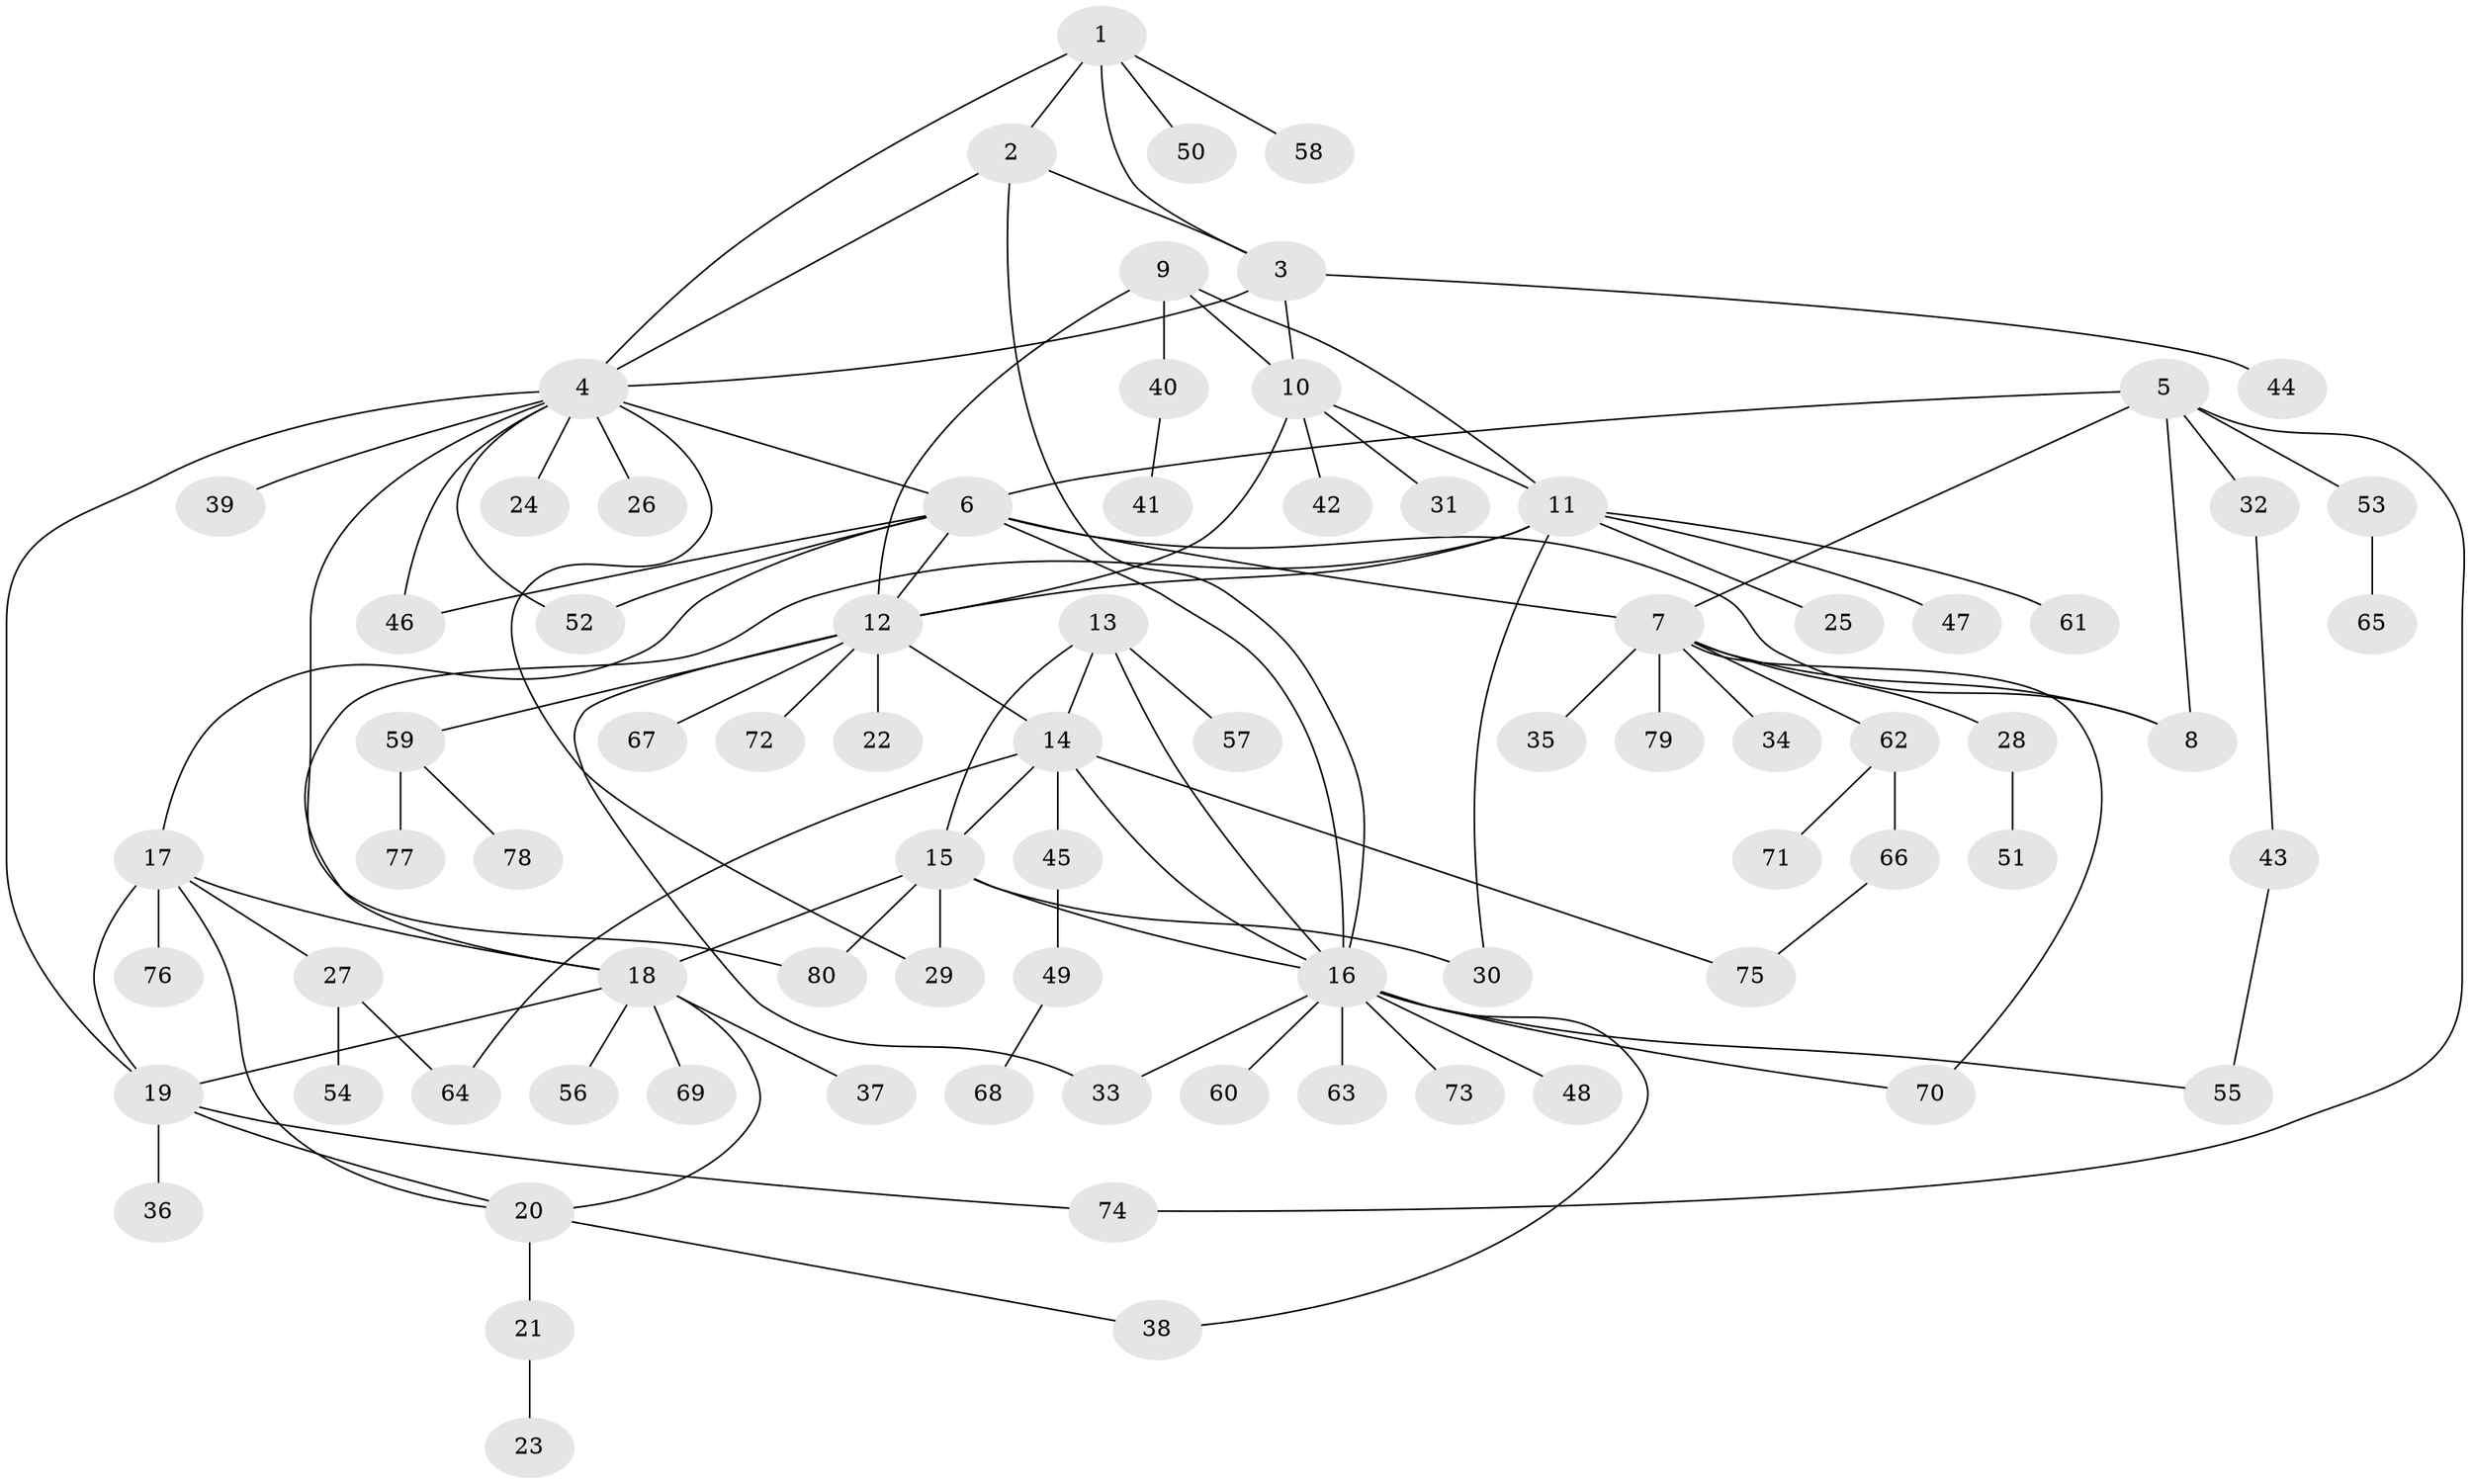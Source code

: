 // coarse degree distribution, {5: 0.08333333333333333, 3: 0.041666666666666664, 10: 0.041666666666666664, 6: 0.08333333333333333, 12: 0.041666666666666664, 7: 0.041666666666666664, 2: 0.08333333333333333, 1: 0.5833333333333334}
// Generated by graph-tools (version 1.1) at 2025/19/03/04/25 18:19:37]
// undirected, 80 vertices, 112 edges
graph export_dot {
graph [start="1"]
  node [color=gray90,style=filled];
  1;
  2;
  3;
  4;
  5;
  6;
  7;
  8;
  9;
  10;
  11;
  12;
  13;
  14;
  15;
  16;
  17;
  18;
  19;
  20;
  21;
  22;
  23;
  24;
  25;
  26;
  27;
  28;
  29;
  30;
  31;
  32;
  33;
  34;
  35;
  36;
  37;
  38;
  39;
  40;
  41;
  42;
  43;
  44;
  45;
  46;
  47;
  48;
  49;
  50;
  51;
  52;
  53;
  54;
  55;
  56;
  57;
  58;
  59;
  60;
  61;
  62;
  63;
  64;
  65;
  66;
  67;
  68;
  69;
  70;
  71;
  72;
  73;
  74;
  75;
  76;
  77;
  78;
  79;
  80;
  1 -- 2;
  1 -- 3;
  1 -- 4;
  1 -- 50;
  1 -- 58;
  2 -- 3;
  2 -- 4;
  2 -- 16;
  3 -- 4;
  3 -- 10;
  3 -- 44;
  4 -- 6;
  4 -- 19;
  4 -- 24;
  4 -- 26;
  4 -- 29;
  4 -- 39;
  4 -- 46;
  4 -- 52;
  4 -- 80;
  5 -- 6;
  5 -- 7;
  5 -- 8;
  5 -- 32;
  5 -- 53;
  5 -- 74;
  6 -- 7;
  6 -- 8;
  6 -- 12;
  6 -- 16;
  6 -- 17;
  6 -- 46;
  6 -- 52;
  7 -- 8;
  7 -- 28;
  7 -- 34;
  7 -- 35;
  7 -- 62;
  7 -- 70;
  7 -- 79;
  9 -- 10;
  9 -- 11;
  9 -- 12;
  9 -- 40;
  10 -- 11;
  10 -- 12;
  10 -- 31;
  10 -- 42;
  11 -- 12;
  11 -- 18;
  11 -- 25;
  11 -- 30;
  11 -- 47;
  11 -- 61;
  12 -- 14;
  12 -- 22;
  12 -- 33;
  12 -- 59;
  12 -- 67;
  12 -- 72;
  13 -- 14;
  13 -- 15;
  13 -- 16;
  13 -- 57;
  14 -- 15;
  14 -- 16;
  14 -- 45;
  14 -- 64;
  14 -- 75;
  15 -- 16;
  15 -- 18;
  15 -- 29;
  15 -- 30;
  15 -- 80;
  16 -- 33;
  16 -- 38;
  16 -- 48;
  16 -- 55;
  16 -- 60;
  16 -- 63;
  16 -- 70;
  16 -- 73;
  17 -- 18;
  17 -- 19;
  17 -- 20;
  17 -- 27;
  17 -- 76;
  18 -- 19;
  18 -- 20;
  18 -- 37;
  18 -- 56;
  18 -- 69;
  19 -- 20;
  19 -- 36;
  19 -- 74;
  20 -- 21;
  20 -- 38;
  21 -- 23;
  27 -- 54;
  27 -- 64;
  28 -- 51;
  32 -- 43;
  40 -- 41;
  43 -- 55;
  45 -- 49;
  49 -- 68;
  53 -- 65;
  59 -- 77;
  59 -- 78;
  62 -- 66;
  62 -- 71;
  66 -- 75;
}
